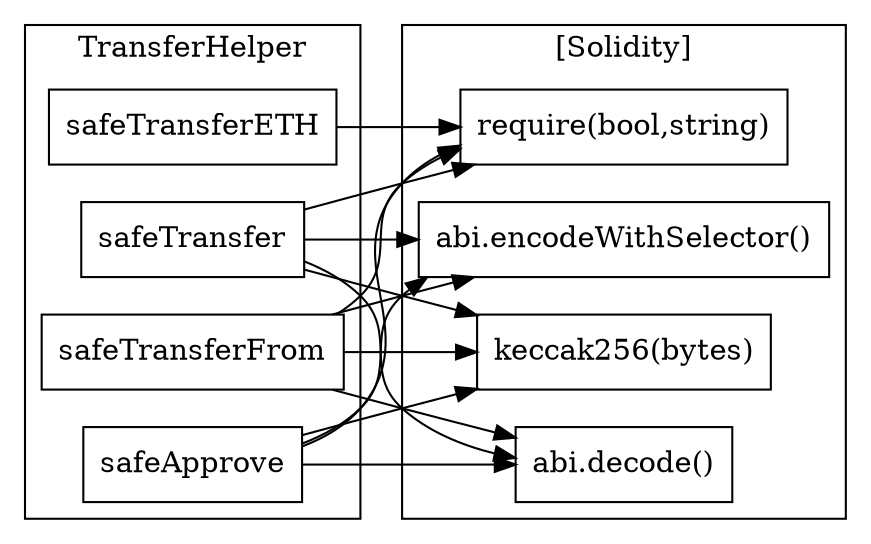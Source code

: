 strict digraph {
rankdir="LR"
node [shape=box]
subgraph cluster_2447_TransferHelper {
label = "TransferHelper"
"2447_safeTransfer" [label="safeTransfer"]
"2447_safeTransferETH" [label="safeTransferETH"]
"2447_safeTransferFrom" [label="safeTransferFrom"]
"2447_safeApprove" [label="safeApprove"]
}subgraph cluster_solidity {
label = "[Solidity]"
"keccak256(bytes)" 
"require(bool,string)" 
"abi.encodeWithSelector()" 
"abi.decode()" 
"2447_safeTransferETH" -> "require(bool,string)"
"2447_safeTransfer" -> "abi.encodeWithSelector()"
"2447_safeTransferFrom" -> "abi.decode()"
"2447_safeTransfer" -> "abi.decode()"
"2447_safeTransferFrom" -> "keccak256(bytes)"
"2447_safeApprove" -> "require(bool,string)"
"2447_safeTransfer" -> "require(bool,string)"
"2447_safeApprove" -> "abi.encodeWithSelector()"
"2447_safeApprove" -> "abi.decode()"
"2447_safeApprove" -> "keccak256(bytes)"
"2447_safeTransfer" -> "keccak256(bytes)"
"2447_safeTransferFrom" -> "abi.encodeWithSelector()"
"2447_safeTransferFrom" -> "require(bool,string)"
}
}